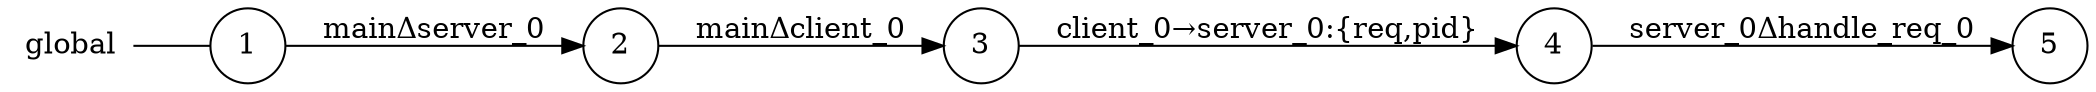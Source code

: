 digraph global {
	rankdir="LR";
	n_0 [label="global", shape="plaintext"];
	n_1 [id="5", shape=circle, label="5"];
	n_2 [id="1", shape=circle, label="1"];
	n_0 -> n_2 [arrowhead=none];
	n_3 [id="2", shape=circle, label="2"];
	n_4 [id="4", shape=circle, label="4"];
	n_5 [id="3", shape=circle, label="3"];

	n_4 -> n_1 [id="[$e|3]", label="server_0Δhandle_req_0"];
	n_3 -> n_5 [id="[$e|1]", label="mainΔclient_0"];
	n_2 -> n_3 [id="[$e|0]", label="mainΔserver_0"];
	n_5 -> n_4 [id="[$e|2]", label="client_0→server_0:{req,pid}"];
}
